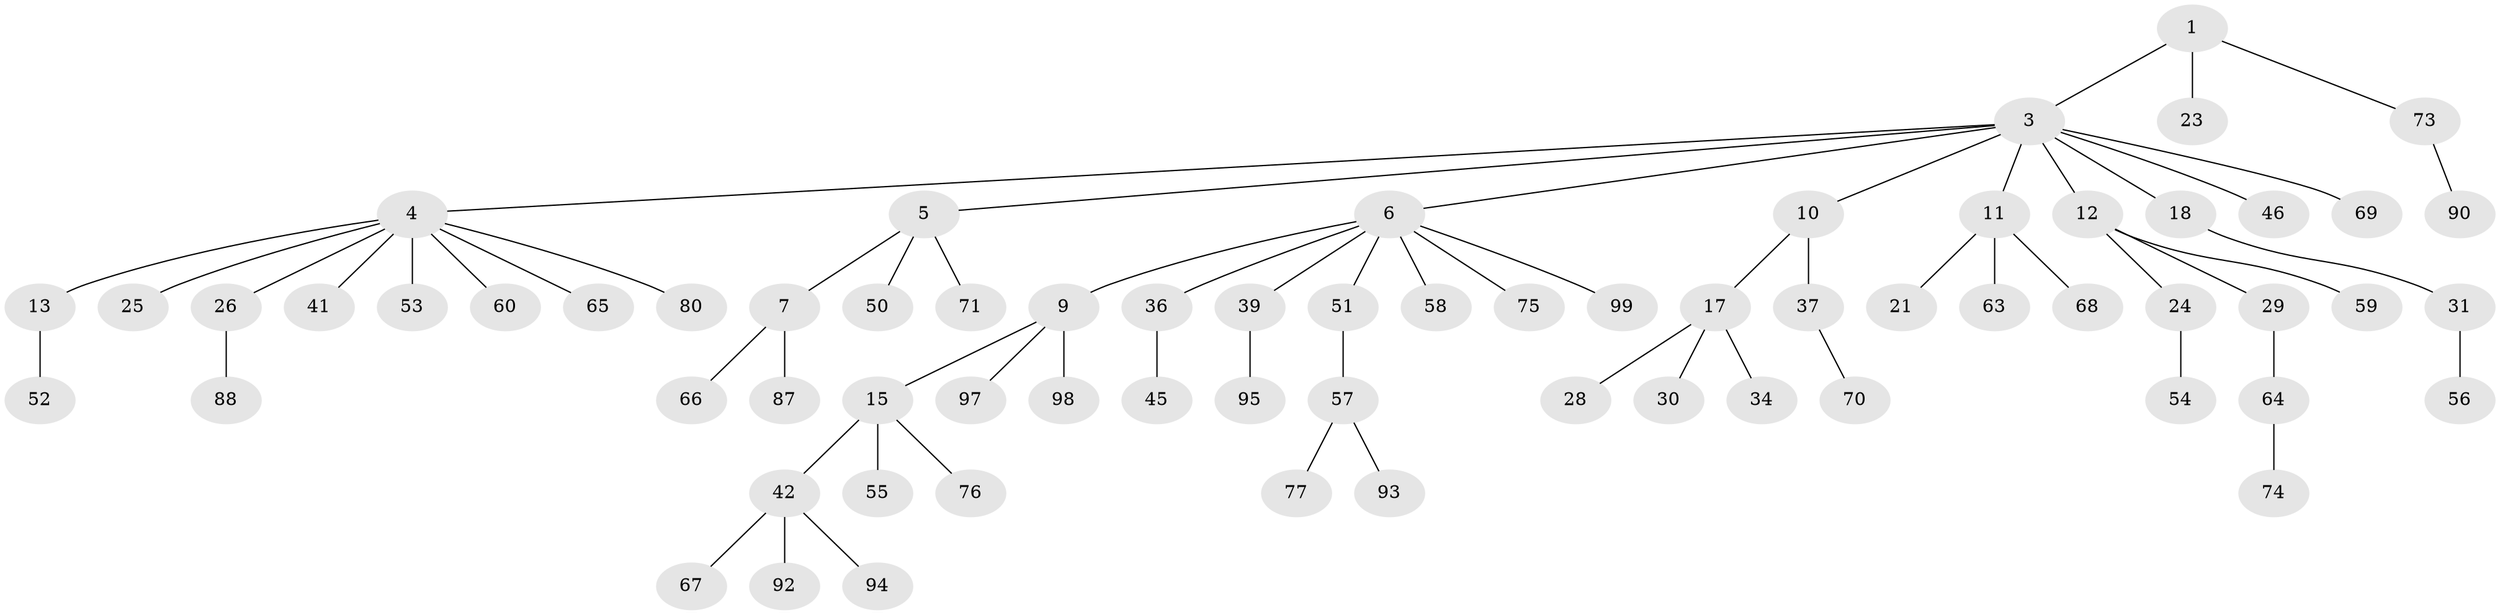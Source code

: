 // original degree distribution, {1: 0.48514851485148514, 4: 0.04950495049504951, 9: 0.009900990099009901, 10: 0.009900990099009901, 3: 0.12871287128712872, 5: 0.0297029702970297, 2: 0.2871287128712871}
// Generated by graph-tools (version 1.1) at 2025/11/02/27/25 16:11:28]
// undirected, 67 vertices, 66 edges
graph export_dot {
graph [start="1"]
  node [color=gray90,style=filled];
  1 [super="+2"];
  3 [super="+8"];
  4 [super="+44"];
  5 [super="+40"];
  6 [super="+22"];
  7 [super="+47"];
  9 [super="+38"];
  10 [super="+20"];
  11 [super="+14"];
  12 [super="+27"];
  13 [super="+16"];
  15 [super="+43"];
  17 [super="+19"];
  18;
  21 [super="+32"];
  23;
  24 [super="+62"];
  25 [super="+48"];
  26 [super="+85"];
  28 [super="+89"];
  29 [super="+79"];
  30 [super="+61"];
  31 [super="+33"];
  34 [super="+35"];
  36;
  37 [super="+72"];
  39 [super="+82"];
  41;
  42 [super="+49"];
  45;
  46;
  50 [super="+84"];
  51;
  52;
  53;
  54;
  55;
  56;
  57 [super="+91"];
  58 [super="+83"];
  59;
  60 [super="+81"];
  63 [super="+78"];
  64;
  65;
  66;
  67;
  68 [super="+96"];
  69;
  70;
  71;
  73;
  74 [super="+86"];
  75;
  76;
  77;
  80;
  87 [super="+100"];
  88;
  90 [super="+101"];
  92;
  93;
  94;
  95;
  97;
  98;
  99;
  1 -- 73;
  1 -- 3;
  1 -- 23;
  3 -- 4;
  3 -- 5;
  3 -- 6;
  3 -- 12;
  3 -- 18;
  3 -- 46;
  3 -- 69;
  3 -- 11;
  3 -- 10;
  4 -- 13;
  4 -- 25;
  4 -- 26;
  4 -- 41;
  4 -- 53;
  4 -- 60;
  4 -- 65;
  4 -- 80;
  5 -- 7;
  5 -- 50;
  5 -- 71;
  6 -- 9;
  6 -- 51;
  6 -- 58;
  6 -- 99;
  6 -- 36;
  6 -- 39;
  6 -- 75;
  7 -- 66;
  7 -- 87;
  9 -- 15;
  9 -- 98;
  9 -- 97;
  10 -- 17;
  10 -- 37;
  11 -- 21;
  11 -- 63;
  11 -- 68;
  12 -- 24;
  12 -- 29;
  12 -- 59;
  13 -- 52;
  15 -- 42;
  15 -- 76;
  15 -- 55;
  17 -- 28;
  17 -- 34;
  17 -- 30;
  18 -- 31;
  24 -- 54;
  26 -- 88;
  29 -- 64;
  31 -- 56;
  36 -- 45;
  37 -- 70;
  39 -- 95;
  42 -- 67;
  42 -- 92;
  42 -- 94;
  51 -- 57;
  57 -- 77;
  57 -- 93;
  64 -- 74;
  73 -- 90;
}
